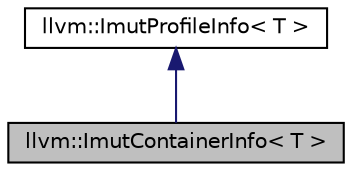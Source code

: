 digraph "llvm::ImutContainerInfo&lt; T &gt;"
{
 // LATEX_PDF_SIZE
  bgcolor="transparent";
  edge [fontname="Helvetica",fontsize="10",labelfontname="Helvetica",labelfontsize="10"];
  node [fontname="Helvetica",fontsize="10",shape="box"];
  Node1 [label="llvm::ImutContainerInfo\< T \>",height=0.2,width=0.4,color="black", fillcolor="grey75", style="filled", fontcolor="black",tooltip="ImutContainerInfo - Generic definition of comparison operations for elements of immutable containers ..."];
  Node2 -> Node1 [dir="back",color="midnightblue",fontsize="10",style="solid",fontname="Helvetica"];
  Node2 [label="llvm::ImutProfileInfo\< T \>",height=0.2,width=0.4,color="black",URL="$structllvm_1_1ImutProfileInfo.html",tooltip="Generic profile template."];
}
